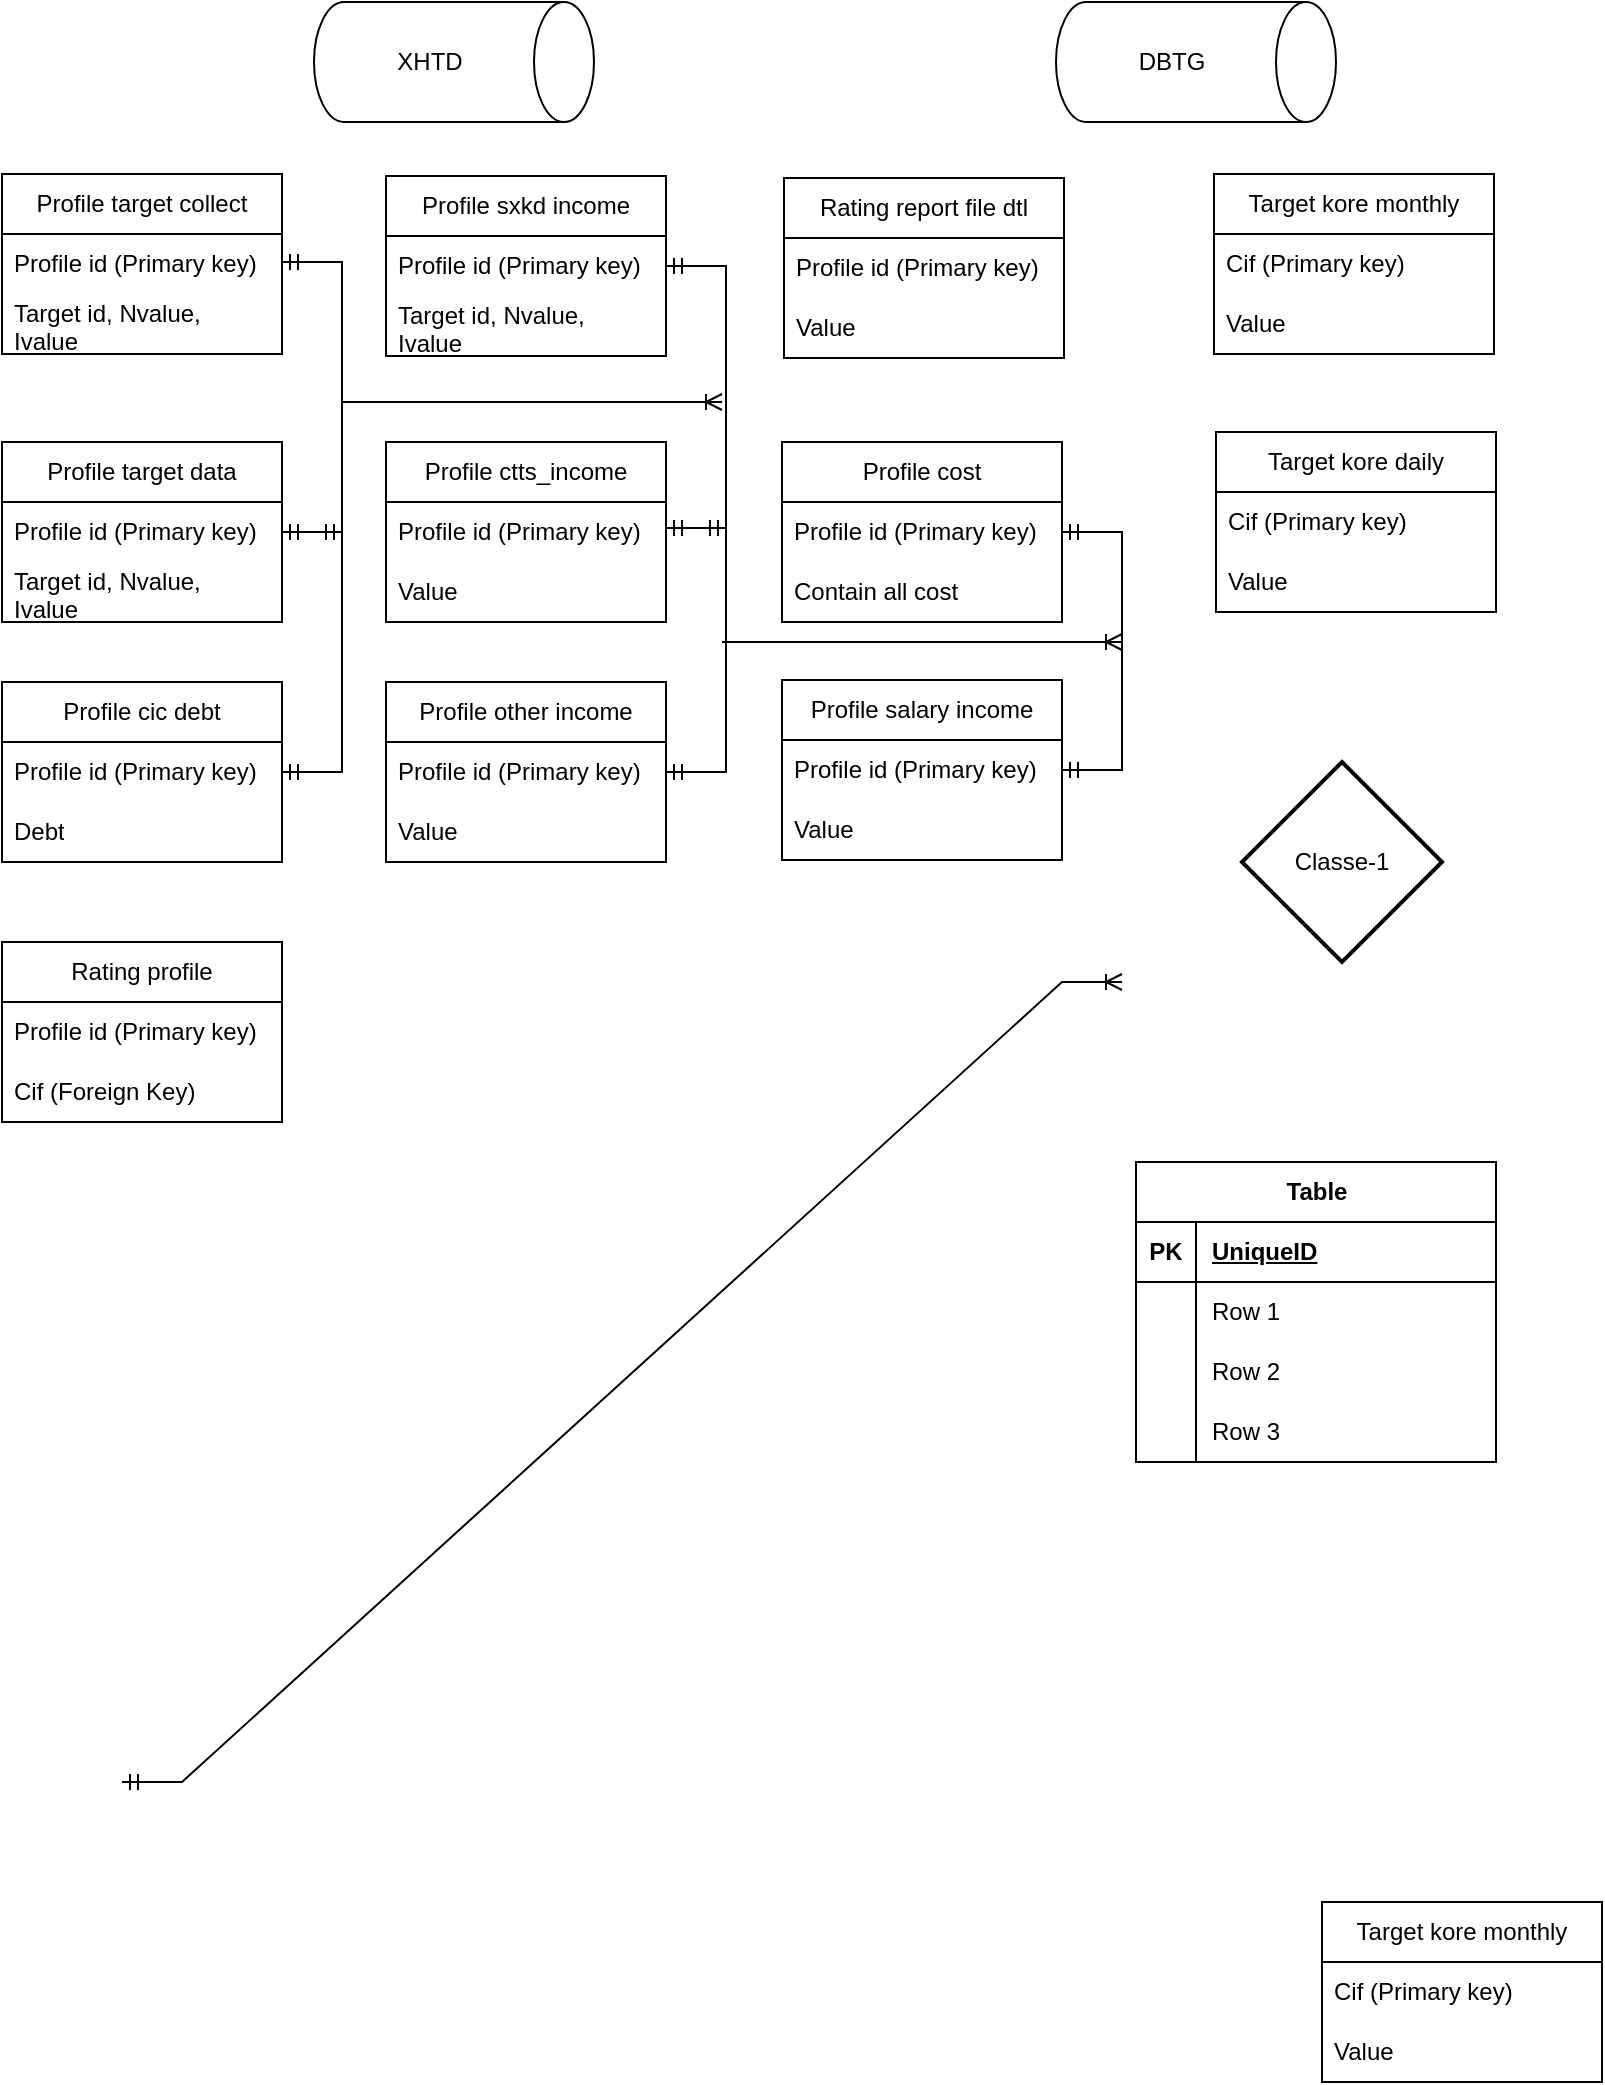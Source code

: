 <mxfile version="22.1.9" type="github">
  <diagram name="Page-1" id="iptLeCI3MLoq2-NPcGq8">
    <mxGraphModel dx="1179" dy="669" grid="1" gridSize="10" guides="1" tooltips="1" connect="1" arrows="1" fold="1" page="1" pageScale="1" pageWidth="850" pageHeight="1100" math="0" shadow="0">
      <root>
        <mxCell id="0" />
        <mxCell id="1" parent="0" />
        <mxCell id="jN4S2BLAtv_jYJFt8GwO-5" value="XHTD" style="shape=cylinder3;whiteSpace=wrap;html=1;boundedLbl=1;backgroundOutline=1;size=15;direction=south;" vertex="1" parent="1">
          <mxGeometry x="166" y="260" width="140" height="60" as="geometry" />
        </mxCell>
        <mxCell id="jN4S2BLAtv_jYJFt8GwO-6" value="Rating profile" style="swimlane;fontStyle=0;childLayout=stackLayout;horizontal=1;startSize=30;horizontalStack=0;resizeParent=1;resizeParentMax=0;resizeLast=0;collapsible=1;marginBottom=0;whiteSpace=wrap;html=1;" vertex="1" parent="1">
          <mxGeometry x="10" y="730" width="140" height="90" as="geometry" />
        </mxCell>
        <mxCell id="jN4S2BLAtv_jYJFt8GwO-7" value="Profile id (Primary key)" style="text;strokeColor=none;fillColor=none;align=left;verticalAlign=middle;spacingLeft=4;spacingRight=4;overflow=hidden;points=[[0,0.5],[1,0.5]];portConstraint=eastwest;rotatable=0;whiteSpace=wrap;html=1;" vertex="1" parent="jN4S2BLAtv_jYJFt8GwO-6">
          <mxGeometry y="30" width="140" height="30" as="geometry" />
        </mxCell>
        <mxCell id="jN4S2BLAtv_jYJFt8GwO-8" value="Cif (Foreign Key)" style="text;strokeColor=none;fillColor=none;align=left;verticalAlign=middle;spacingLeft=4;spacingRight=4;overflow=hidden;points=[[0,0.5],[1,0.5]];portConstraint=eastwest;rotatable=0;whiteSpace=wrap;html=1;" vertex="1" parent="jN4S2BLAtv_jYJFt8GwO-6">
          <mxGeometry y="60" width="140" height="30" as="geometry" />
        </mxCell>
        <mxCell id="jN4S2BLAtv_jYJFt8GwO-10" value="Target kore monthly" style="swimlane;fontStyle=0;childLayout=stackLayout;horizontal=1;startSize=30;horizontalStack=0;resizeParent=1;resizeParentMax=0;resizeLast=0;collapsible=1;marginBottom=0;whiteSpace=wrap;html=1;" vertex="1" parent="1">
          <mxGeometry x="616" y="346" width="140" height="90" as="geometry" />
        </mxCell>
        <mxCell id="jN4S2BLAtv_jYJFt8GwO-11" value="Cif (Primary key)" style="text;strokeColor=none;fillColor=none;align=left;verticalAlign=middle;spacingLeft=4;spacingRight=4;overflow=hidden;points=[[0,0.5],[1,0.5]];portConstraint=eastwest;rotatable=0;whiteSpace=wrap;html=1;" vertex="1" parent="jN4S2BLAtv_jYJFt8GwO-10">
          <mxGeometry y="30" width="140" height="30" as="geometry" />
        </mxCell>
        <mxCell id="jN4S2BLAtv_jYJFt8GwO-12" value="Value" style="text;strokeColor=none;fillColor=none;align=left;verticalAlign=middle;spacingLeft=4;spacingRight=4;overflow=hidden;points=[[0,0.5],[1,0.5]];portConstraint=eastwest;rotatable=0;whiteSpace=wrap;html=1;" vertex="1" parent="jN4S2BLAtv_jYJFt8GwO-10">
          <mxGeometry y="60" width="140" height="30" as="geometry" />
        </mxCell>
        <mxCell id="jN4S2BLAtv_jYJFt8GwO-22" value="" style="edgeStyle=entityRelationEdgeStyle;fontSize=12;html=1;endArrow=ERoneToMany;startArrow=ERmandOne;rounded=0;exitX=1;exitY=0.5;exitDx=0;exitDy=0;entryX=0;entryY=0.5;entryDx=0;entryDy=0;" edge="1" parent="1">
          <mxGeometry width="100" height="100" relative="1" as="geometry">
            <mxPoint x="70.0" y="1150.0" as="sourcePoint" />
            <mxPoint x="570" y="750" as="targetPoint" />
            <Array as="points">
              <mxPoint x="460" y="1175" />
              <mxPoint x="550" y="1075" />
            </Array>
          </mxGeometry>
        </mxCell>
        <mxCell id="jN4S2BLAtv_jYJFt8GwO-24" value="Classe-1" style="strokeWidth=2;html=1;shape=mxgraph.flowchart.decision;whiteSpace=wrap;" vertex="1" parent="1">
          <mxGeometry x="630" y="640" width="100" height="100" as="geometry" />
        </mxCell>
        <mxCell id="jN4S2BLAtv_jYJFt8GwO-28" value="Profile target collect" style="swimlane;fontStyle=0;childLayout=stackLayout;horizontal=1;startSize=30;horizontalStack=0;resizeParent=1;resizeParentMax=0;resizeLast=0;collapsible=1;marginBottom=0;whiteSpace=wrap;html=1;" vertex="1" parent="1">
          <mxGeometry x="10" y="346" width="140" height="90" as="geometry" />
        </mxCell>
        <mxCell id="jN4S2BLAtv_jYJFt8GwO-29" value="Profile id (Primary key)" style="text;strokeColor=none;fillColor=none;align=left;verticalAlign=middle;spacingLeft=4;spacingRight=4;overflow=hidden;points=[[0,0.5],[1,0.5]];portConstraint=eastwest;rotatable=0;whiteSpace=wrap;html=1;" vertex="1" parent="jN4S2BLAtv_jYJFt8GwO-28">
          <mxGeometry y="30" width="140" height="30" as="geometry" />
        </mxCell>
        <mxCell id="jN4S2BLAtv_jYJFt8GwO-30" value="Target id, Nvalue, Ivalue&amp;nbsp;" style="text;strokeColor=none;fillColor=none;align=left;verticalAlign=middle;spacingLeft=4;spacingRight=4;overflow=hidden;points=[[0,0.5],[1,0.5]];portConstraint=eastwest;rotatable=0;whiteSpace=wrap;html=1;" vertex="1" parent="jN4S2BLAtv_jYJFt8GwO-28">
          <mxGeometry y="60" width="140" height="30" as="geometry" />
        </mxCell>
        <mxCell id="jN4S2BLAtv_jYJFt8GwO-31" value="Profile ctts_income" style="swimlane;fontStyle=0;childLayout=stackLayout;horizontal=1;startSize=30;horizontalStack=0;resizeParent=1;resizeParentMax=0;resizeLast=0;collapsible=1;marginBottom=0;whiteSpace=wrap;html=1;" vertex="1" parent="1">
          <mxGeometry x="202" y="480" width="140" height="90" as="geometry" />
        </mxCell>
        <mxCell id="jN4S2BLAtv_jYJFt8GwO-32" value="Profile id (Primary key)" style="text;strokeColor=none;fillColor=none;align=left;verticalAlign=middle;spacingLeft=4;spacingRight=4;overflow=hidden;points=[[0,0.5],[1,0.5]];portConstraint=eastwest;rotatable=0;whiteSpace=wrap;html=1;" vertex="1" parent="jN4S2BLAtv_jYJFt8GwO-31">
          <mxGeometry y="30" width="140" height="30" as="geometry" />
        </mxCell>
        <mxCell id="jN4S2BLAtv_jYJFt8GwO-33" value="Value" style="text;strokeColor=none;fillColor=none;align=left;verticalAlign=middle;spacingLeft=4;spacingRight=4;overflow=hidden;points=[[0,0.5],[1,0.5]];portConstraint=eastwest;rotatable=0;whiteSpace=wrap;html=1;" vertex="1" parent="jN4S2BLAtv_jYJFt8GwO-31">
          <mxGeometry y="60" width="140" height="30" as="geometry" />
        </mxCell>
        <mxCell id="jN4S2BLAtv_jYJFt8GwO-40" value="Target kore monthly" style="swimlane;fontStyle=0;childLayout=stackLayout;horizontal=1;startSize=30;horizontalStack=0;resizeParent=1;resizeParentMax=0;resizeLast=0;collapsible=1;marginBottom=0;whiteSpace=wrap;html=1;" vertex="1" parent="1">
          <mxGeometry x="670" y="1210" width="140" height="90" as="geometry" />
        </mxCell>
        <mxCell id="jN4S2BLAtv_jYJFt8GwO-41" value="Cif (Primary key)" style="text;strokeColor=none;fillColor=none;align=left;verticalAlign=middle;spacingLeft=4;spacingRight=4;overflow=hidden;points=[[0,0.5],[1,0.5]];portConstraint=eastwest;rotatable=0;whiteSpace=wrap;html=1;" vertex="1" parent="jN4S2BLAtv_jYJFt8GwO-40">
          <mxGeometry y="30" width="140" height="30" as="geometry" />
        </mxCell>
        <mxCell id="jN4S2BLAtv_jYJFt8GwO-42" value="Value" style="text;strokeColor=none;fillColor=none;align=left;verticalAlign=middle;spacingLeft=4;spacingRight=4;overflow=hidden;points=[[0,0.5],[1,0.5]];portConstraint=eastwest;rotatable=0;whiteSpace=wrap;html=1;" vertex="1" parent="jN4S2BLAtv_jYJFt8GwO-40">
          <mxGeometry y="60" width="140" height="30" as="geometry" />
        </mxCell>
        <mxCell id="jN4S2BLAtv_jYJFt8GwO-43" value="Profile cost" style="swimlane;fontStyle=0;childLayout=stackLayout;horizontal=1;startSize=30;horizontalStack=0;resizeParent=1;resizeParentMax=0;resizeLast=0;collapsible=1;marginBottom=0;whiteSpace=wrap;html=1;" vertex="1" parent="1">
          <mxGeometry x="400" y="480" width="140" height="90" as="geometry" />
        </mxCell>
        <mxCell id="jN4S2BLAtv_jYJFt8GwO-44" value="Profile id (Primary key)" style="text;strokeColor=none;fillColor=none;align=left;verticalAlign=middle;spacingLeft=4;spacingRight=4;overflow=hidden;points=[[0,0.5],[1,0.5]];portConstraint=eastwest;rotatable=0;whiteSpace=wrap;html=1;" vertex="1" parent="jN4S2BLAtv_jYJFt8GwO-43">
          <mxGeometry y="30" width="140" height="30" as="geometry" />
        </mxCell>
        <mxCell id="jN4S2BLAtv_jYJFt8GwO-45" value="Contain all cost&amp;nbsp;" style="text;strokeColor=none;fillColor=none;align=left;verticalAlign=middle;spacingLeft=4;spacingRight=4;overflow=hidden;points=[[0,0.5],[1,0.5]];portConstraint=eastwest;rotatable=0;whiteSpace=wrap;html=1;" vertex="1" parent="jN4S2BLAtv_jYJFt8GwO-43">
          <mxGeometry y="60" width="140" height="30" as="geometry" />
        </mxCell>
        <mxCell id="jN4S2BLAtv_jYJFt8GwO-46" value="Profile target data" style="swimlane;fontStyle=0;childLayout=stackLayout;horizontal=1;startSize=30;horizontalStack=0;resizeParent=1;resizeParentMax=0;resizeLast=0;collapsible=1;marginBottom=0;whiteSpace=wrap;html=1;" vertex="1" parent="1">
          <mxGeometry x="10" y="480" width="140" height="90" as="geometry" />
        </mxCell>
        <mxCell id="jN4S2BLAtv_jYJFt8GwO-47" value="Profile id (Primary key)" style="text;strokeColor=none;fillColor=none;align=left;verticalAlign=middle;spacingLeft=4;spacingRight=4;overflow=hidden;points=[[0,0.5],[1,0.5]];portConstraint=eastwest;rotatable=0;whiteSpace=wrap;html=1;" vertex="1" parent="jN4S2BLAtv_jYJFt8GwO-46">
          <mxGeometry y="30" width="140" height="30" as="geometry" />
        </mxCell>
        <mxCell id="jN4S2BLAtv_jYJFt8GwO-48" value="Target id, Nvalue, Ivalue&amp;nbsp;" style="text;strokeColor=none;fillColor=none;align=left;verticalAlign=middle;spacingLeft=4;spacingRight=4;overflow=hidden;points=[[0,0.5],[1,0.5]];portConstraint=eastwest;rotatable=0;whiteSpace=wrap;html=1;" vertex="1" parent="jN4S2BLAtv_jYJFt8GwO-46">
          <mxGeometry y="60" width="140" height="30" as="geometry" />
        </mxCell>
        <mxCell id="jN4S2BLAtv_jYJFt8GwO-49" value="Profile cic debt" style="swimlane;fontStyle=0;childLayout=stackLayout;horizontal=1;startSize=30;horizontalStack=0;resizeParent=1;resizeParentMax=0;resizeLast=0;collapsible=1;marginBottom=0;whiteSpace=wrap;html=1;" vertex="1" parent="1">
          <mxGeometry x="10" y="600" width="140" height="90" as="geometry" />
        </mxCell>
        <mxCell id="jN4S2BLAtv_jYJFt8GwO-50" value="Profile id (Primary key)" style="text;strokeColor=none;fillColor=none;align=left;verticalAlign=middle;spacingLeft=4;spacingRight=4;overflow=hidden;points=[[0,0.5],[1,0.5]];portConstraint=eastwest;rotatable=0;whiteSpace=wrap;html=1;" vertex="1" parent="jN4S2BLAtv_jYJFt8GwO-49">
          <mxGeometry y="30" width="140" height="30" as="geometry" />
        </mxCell>
        <mxCell id="jN4S2BLAtv_jYJFt8GwO-51" value="Debt" style="text;strokeColor=none;fillColor=none;align=left;verticalAlign=middle;spacingLeft=4;spacingRight=4;overflow=hidden;points=[[0,0.5],[1,0.5]];portConstraint=eastwest;rotatable=0;whiteSpace=wrap;html=1;" vertex="1" parent="jN4S2BLAtv_jYJFt8GwO-49">
          <mxGeometry y="60" width="140" height="30" as="geometry" />
        </mxCell>
        <mxCell id="jN4S2BLAtv_jYJFt8GwO-52" value="Profile sxkd income" style="swimlane;fontStyle=0;childLayout=stackLayout;horizontal=1;startSize=30;horizontalStack=0;resizeParent=1;resizeParentMax=0;resizeLast=0;collapsible=1;marginBottom=0;whiteSpace=wrap;html=1;" vertex="1" parent="1">
          <mxGeometry x="202" y="347" width="140" height="90" as="geometry" />
        </mxCell>
        <mxCell id="jN4S2BLAtv_jYJFt8GwO-53" value="Profile id (Primary key)" style="text;strokeColor=none;fillColor=none;align=left;verticalAlign=middle;spacingLeft=4;spacingRight=4;overflow=hidden;points=[[0,0.5],[1,0.5]];portConstraint=eastwest;rotatable=0;whiteSpace=wrap;html=1;" vertex="1" parent="jN4S2BLAtv_jYJFt8GwO-52">
          <mxGeometry y="30" width="140" height="30" as="geometry" />
        </mxCell>
        <mxCell id="jN4S2BLAtv_jYJFt8GwO-54" value="Target id, Nvalue, Ivalue&amp;nbsp;" style="text;strokeColor=none;fillColor=none;align=left;verticalAlign=middle;spacingLeft=4;spacingRight=4;overflow=hidden;points=[[0,0.5],[1,0.5]];portConstraint=eastwest;rotatable=0;whiteSpace=wrap;html=1;" vertex="1" parent="jN4S2BLAtv_jYJFt8GwO-52">
          <mxGeometry y="60" width="140" height="30" as="geometry" />
        </mxCell>
        <mxCell id="jN4S2BLAtv_jYJFt8GwO-55" value="Profile other income" style="swimlane;fontStyle=0;childLayout=stackLayout;horizontal=1;startSize=30;horizontalStack=0;resizeParent=1;resizeParentMax=0;resizeLast=0;collapsible=1;marginBottom=0;whiteSpace=wrap;html=1;" vertex="1" parent="1">
          <mxGeometry x="202" y="600" width="140" height="90" as="geometry" />
        </mxCell>
        <mxCell id="jN4S2BLAtv_jYJFt8GwO-56" value="Profile id (Primary key)" style="text;strokeColor=none;fillColor=none;align=left;verticalAlign=middle;spacingLeft=4;spacingRight=4;overflow=hidden;points=[[0,0.5],[1,0.5]];portConstraint=eastwest;rotatable=0;whiteSpace=wrap;html=1;" vertex="1" parent="jN4S2BLAtv_jYJFt8GwO-55">
          <mxGeometry y="30" width="140" height="30" as="geometry" />
        </mxCell>
        <mxCell id="jN4S2BLAtv_jYJFt8GwO-57" value="Value" style="text;strokeColor=none;fillColor=none;align=left;verticalAlign=middle;spacingLeft=4;spacingRight=4;overflow=hidden;points=[[0,0.5],[1,0.5]];portConstraint=eastwest;rotatable=0;whiteSpace=wrap;html=1;" vertex="1" parent="jN4S2BLAtv_jYJFt8GwO-55">
          <mxGeometry y="60" width="140" height="30" as="geometry" />
        </mxCell>
        <mxCell id="jN4S2BLAtv_jYJFt8GwO-58" value="Profile salary income" style="swimlane;fontStyle=0;childLayout=stackLayout;horizontal=1;startSize=30;horizontalStack=0;resizeParent=1;resizeParentMax=0;resizeLast=0;collapsible=1;marginBottom=0;whiteSpace=wrap;html=1;" vertex="1" parent="1">
          <mxGeometry x="400" y="599" width="140" height="90" as="geometry" />
        </mxCell>
        <mxCell id="jN4S2BLAtv_jYJFt8GwO-59" value="Profile id (Primary key)" style="text;strokeColor=none;fillColor=none;align=left;verticalAlign=middle;spacingLeft=4;spacingRight=4;overflow=hidden;points=[[0,0.5],[1,0.5]];portConstraint=eastwest;rotatable=0;whiteSpace=wrap;html=1;" vertex="1" parent="jN4S2BLAtv_jYJFt8GwO-58">
          <mxGeometry y="30" width="140" height="30" as="geometry" />
        </mxCell>
        <mxCell id="jN4S2BLAtv_jYJFt8GwO-60" value="Value" style="text;strokeColor=none;fillColor=none;align=left;verticalAlign=middle;spacingLeft=4;spacingRight=4;overflow=hidden;points=[[0,0.5],[1,0.5]];portConstraint=eastwest;rotatable=0;whiteSpace=wrap;html=1;" vertex="1" parent="jN4S2BLAtv_jYJFt8GwO-58">
          <mxGeometry y="60" width="140" height="30" as="geometry" />
        </mxCell>
        <mxCell id="jN4S2BLAtv_jYJFt8GwO-62" value="DBTG" style="shape=cylinder3;whiteSpace=wrap;html=1;boundedLbl=1;backgroundOutline=1;size=15;direction=south;" vertex="1" parent="1">
          <mxGeometry x="537" y="260" width="140" height="60" as="geometry" />
        </mxCell>
        <mxCell id="jN4S2BLAtv_jYJFt8GwO-70" value="" style="edgeStyle=entityRelationEdgeStyle;fontSize=12;html=1;endArrow=ERmandOne;startArrow=ERmandOne;rounded=0;" edge="1" parent="1" target="jN4S2BLAtv_jYJFt8GwO-50">
          <mxGeometry width="100" height="100" relative="1" as="geometry">
            <mxPoint x="150" y="390" as="sourcePoint" />
            <mxPoint x="190" y="610" as="targetPoint" />
            <Array as="points">
              <mxPoint x="170" y="520" />
              <mxPoint x="180" y="390" />
              <mxPoint x="160" y="640" />
              <mxPoint x="180" y="560" />
              <mxPoint x="180" y="490" />
            </Array>
          </mxGeometry>
        </mxCell>
        <mxCell id="jN4S2BLAtv_jYJFt8GwO-72" value="" style="edgeStyle=entityRelationEdgeStyle;fontSize=12;html=1;endArrow=ERmandOne;startArrow=ERmandOne;rounded=0;exitX=1;exitY=0.5;exitDx=0;exitDy=0;" edge="1" parent="1" source="jN4S2BLAtv_jYJFt8GwO-47">
          <mxGeometry width="100" height="100" relative="1" as="geometry">
            <mxPoint x="400" y="560" as="sourcePoint" />
            <mxPoint x="180" y="525" as="targetPoint" />
          </mxGeometry>
        </mxCell>
        <mxCell id="jN4S2BLAtv_jYJFt8GwO-75" value="" style="edgeStyle=entityRelationEdgeStyle;fontSize=12;html=1;endArrow=ERmandOne;startArrow=ERmandOne;rounded=0;entryX=1;entryY=0.5;entryDx=0;entryDy=0;exitX=1;exitY=0.5;exitDx=0;exitDy=0;" edge="1" parent="1" source="jN4S2BLAtv_jYJFt8GwO-56" target="jN4S2BLAtv_jYJFt8GwO-53">
          <mxGeometry width="100" height="100" relative="1" as="geometry">
            <mxPoint x="400" y="660" as="sourcePoint" />
            <mxPoint x="500" y="560" as="targetPoint" />
          </mxGeometry>
        </mxCell>
        <mxCell id="jN4S2BLAtv_jYJFt8GwO-76" value="" style="edgeStyle=entityRelationEdgeStyle;fontSize=12;html=1;endArrow=ERmandOne;startArrow=ERmandOne;rounded=0;exitX=1;exitY=0.5;exitDx=0;exitDy=0;" edge="1" parent="1">
          <mxGeometry width="100" height="100" relative="1" as="geometry">
            <mxPoint x="342" y="523" as="sourcePoint" />
            <mxPoint x="372" y="523" as="targetPoint" />
            <Array as="points">
              <mxPoint x="372" y="548" />
              <mxPoint x="372" y="538" />
              <mxPoint x="592" y="518" />
              <mxPoint x="382" y="538" />
              <mxPoint x="342" y="548" />
              <mxPoint x="562" y="508" />
            </Array>
          </mxGeometry>
        </mxCell>
        <mxCell id="jN4S2BLAtv_jYJFt8GwO-81" value="Rating report file dtl" style="swimlane;fontStyle=0;childLayout=stackLayout;horizontal=1;startSize=30;horizontalStack=0;resizeParent=1;resizeParentMax=0;resizeLast=0;collapsible=1;marginBottom=0;whiteSpace=wrap;html=1;" vertex="1" parent="1">
          <mxGeometry x="401" y="348" width="140" height="90" as="geometry" />
        </mxCell>
        <mxCell id="jN4S2BLAtv_jYJFt8GwO-82" value="Profile id (Primary key)" style="text;strokeColor=none;fillColor=none;align=left;verticalAlign=middle;spacingLeft=4;spacingRight=4;overflow=hidden;points=[[0,0.5],[1,0.5]];portConstraint=eastwest;rotatable=0;whiteSpace=wrap;html=1;" vertex="1" parent="jN4S2BLAtv_jYJFt8GwO-81">
          <mxGeometry y="30" width="140" height="30" as="geometry" />
        </mxCell>
        <mxCell id="jN4S2BLAtv_jYJFt8GwO-83" value="Value" style="text;strokeColor=none;fillColor=none;align=left;verticalAlign=middle;spacingLeft=4;spacingRight=4;overflow=hidden;points=[[0,0.5],[1,0.5]];portConstraint=eastwest;rotatable=0;whiteSpace=wrap;html=1;" vertex="1" parent="jN4S2BLAtv_jYJFt8GwO-81">
          <mxGeometry y="60" width="140" height="30" as="geometry" />
        </mxCell>
        <mxCell id="jN4S2BLAtv_jYJFt8GwO-85" value="Table" style="shape=table;startSize=30;container=1;collapsible=1;childLayout=tableLayout;fixedRows=1;rowLines=0;fontStyle=1;align=center;resizeLast=1;html=1;" vertex="1" parent="1">
          <mxGeometry x="577" y="840" width="180.0" height="150.0" as="geometry" />
        </mxCell>
        <mxCell id="jN4S2BLAtv_jYJFt8GwO-86" value="" style="shape=tableRow;horizontal=0;startSize=0;swimlaneHead=0;swimlaneBody=0;fillColor=none;collapsible=0;dropTarget=0;points=[[0,0.5],[1,0.5]];portConstraint=eastwest;top=0;left=0;right=0;bottom=1;" vertex="1" parent="jN4S2BLAtv_jYJFt8GwO-85">
          <mxGeometry y="30" width="180.0" height="30" as="geometry" />
        </mxCell>
        <mxCell id="jN4S2BLAtv_jYJFt8GwO-87" value="PK" style="shape=partialRectangle;connectable=0;fillColor=none;top=0;left=0;bottom=0;right=0;fontStyle=1;overflow=hidden;whiteSpace=wrap;html=1;" vertex="1" parent="jN4S2BLAtv_jYJFt8GwO-86">
          <mxGeometry width="30" height="30" as="geometry">
            <mxRectangle width="30" height="30" as="alternateBounds" />
          </mxGeometry>
        </mxCell>
        <mxCell id="jN4S2BLAtv_jYJFt8GwO-88" value="UniqueID" style="shape=partialRectangle;connectable=0;fillColor=none;top=0;left=0;bottom=0;right=0;align=left;spacingLeft=6;fontStyle=5;overflow=hidden;whiteSpace=wrap;html=1;" vertex="1" parent="jN4S2BLAtv_jYJFt8GwO-86">
          <mxGeometry x="30" width="150.0" height="30" as="geometry">
            <mxRectangle width="150.0" height="30" as="alternateBounds" />
          </mxGeometry>
        </mxCell>
        <mxCell id="jN4S2BLAtv_jYJFt8GwO-89" value="" style="shape=tableRow;horizontal=0;startSize=0;swimlaneHead=0;swimlaneBody=0;fillColor=none;collapsible=0;dropTarget=0;points=[[0,0.5],[1,0.5]];portConstraint=eastwest;top=0;left=0;right=0;bottom=0;" vertex="1" parent="jN4S2BLAtv_jYJFt8GwO-85">
          <mxGeometry y="60" width="180.0" height="30" as="geometry" />
        </mxCell>
        <mxCell id="jN4S2BLAtv_jYJFt8GwO-90" value="" style="shape=partialRectangle;connectable=0;fillColor=none;top=0;left=0;bottom=0;right=0;editable=1;overflow=hidden;whiteSpace=wrap;html=1;" vertex="1" parent="jN4S2BLAtv_jYJFt8GwO-89">
          <mxGeometry width="30" height="30" as="geometry">
            <mxRectangle width="30" height="30" as="alternateBounds" />
          </mxGeometry>
        </mxCell>
        <mxCell id="jN4S2BLAtv_jYJFt8GwO-91" value="Row 1" style="shape=partialRectangle;connectable=0;fillColor=none;top=0;left=0;bottom=0;right=0;align=left;spacingLeft=6;overflow=hidden;whiteSpace=wrap;html=1;" vertex="1" parent="jN4S2BLAtv_jYJFt8GwO-89">
          <mxGeometry x="30" width="150.0" height="30" as="geometry">
            <mxRectangle width="150.0" height="30" as="alternateBounds" />
          </mxGeometry>
        </mxCell>
        <mxCell id="jN4S2BLAtv_jYJFt8GwO-92" value="" style="shape=tableRow;horizontal=0;startSize=0;swimlaneHead=0;swimlaneBody=0;fillColor=none;collapsible=0;dropTarget=0;points=[[0,0.5],[1,0.5]];portConstraint=eastwest;top=0;left=0;right=0;bottom=0;" vertex="1" parent="jN4S2BLAtv_jYJFt8GwO-85">
          <mxGeometry y="90" width="180.0" height="30" as="geometry" />
        </mxCell>
        <mxCell id="jN4S2BLAtv_jYJFt8GwO-93" value="" style="shape=partialRectangle;connectable=0;fillColor=none;top=0;left=0;bottom=0;right=0;editable=1;overflow=hidden;whiteSpace=wrap;html=1;" vertex="1" parent="jN4S2BLAtv_jYJFt8GwO-92">
          <mxGeometry width="30" height="30" as="geometry">
            <mxRectangle width="30" height="30" as="alternateBounds" />
          </mxGeometry>
        </mxCell>
        <mxCell id="jN4S2BLAtv_jYJFt8GwO-94" value="Row 2" style="shape=partialRectangle;connectable=0;fillColor=none;top=0;left=0;bottom=0;right=0;align=left;spacingLeft=6;overflow=hidden;whiteSpace=wrap;html=1;" vertex="1" parent="jN4S2BLAtv_jYJFt8GwO-92">
          <mxGeometry x="30" width="150.0" height="30" as="geometry">
            <mxRectangle width="150.0" height="30" as="alternateBounds" />
          </mxGeometry>
        </mxCell>
        <mxCell id="jN4S2BLAtv_jYJFt8GwO-95" value="" style="shape=tableRow;horizontal=0;startSize=0;swimlaneHead=0;swimlaneBody=0;fillColor=none;collapsible=0;dropTarget=0;points=[[0,0.5],[1,0.5]];portConstraint=eastwest;top=0;left=0;right=0;bottom=0;" vertex="1" parent="jN4S2BLAtv_jYJFt8GwO-85">
          <mxGeometry y="120" width="180.0" height="30" as="geometry" />
        </mxCell>
        <mxCell id="jN4S2BLAtv_jYJFt8GwO-96" value="" style="shape=partialRectangle;connectable=0;fillColor=none;top=0;left=0;bottom=0;right=0;editable=1;overflow=hidden;whiteSpace=wrap;html=1;" vertex="1" parent="jN4S2BLAtv_jYJFt8GwO-95">
          <mxGeometry width="30" height="30" as="geometry">
            <mxRectangle width="30" height="30" as="alternateBounds" />
          </mxGeometry>
        </mxCell>
        <mxCell id="jN4S2BLAtv_jYJFt8GwO-97" value="Row 3" style="shape=partialRectangle;connectable=0;fillColor=none;top=0;left=0;bottom=0;right=0;align=left;spacingLeft=6;overflow=hidden;whiteSpace=wrap;html=1;" vertex="1" parent="jN4S2BLAtv_jYJFt8GwO-95">
          <mxGeometry x="30" width="150.0" height="30" as="geometry">
            <mxRectangle width="150.0" height="30" as="alternateBounds" />
          </mxGeometry>
        </mxCell>
        <mxCell id="jN4S2BLAtv_jYJFt8GwO-98" value="" style="edgeStyle=entityRelationEdgeStyle;fontSize=12;html=1;endArrow=ERmandOne;startArrow=ERmandOne;rounded=0;exitX=1;exitY=0.5;exitDx=0;exitDy=0;entryX=1;entryY=0.5;entryDx=0;entryDy=0;" edge="1" parent="1" source="jN4S2BLAtv_jYJFt8GwO-59" target="jN4S2BLAtv_jYJFt8GwO-44">
          <mxGeometry width="100" height="100" relative="1" as="geometry">
            <mxPoint x="620" y="644" as="sourcePoint" />
            <mxPoint x="660" y="410" as="targetPoint" />
            <Array as="points">
              <mxPoint x="630" y="450" />
              <mxPoint x="620" y="520" />
              <mxPoint x="650" y="460" />
            </Array>
          </mxGeometry>
        </mxCell>
        <mxCell id="jN4S2BLAtv_jYJFt8GwO-99" value="" style="edgeStyle=entityRelationEdgeStyle;fontSize=12;html=1;endArrow=ERoneToMany;rounded=0;" edge="1" parent="1">
          <mxGeometry width="100" height="100" relative="1" as="geometry">
            <mxPoint x="180" y="460" as="sourcePoint" />
            <mxPoint x="370" y="460" as="targetPoint" />
          </mxGeometry>
        </mxCell>
        <mxCell id="jN4S2BLAtv_jYJFt8GwO-100" value="" style="edgeStyle=entityRelationEdgeStyle;fontSize=12;html=1;endArrow=ERoneToMany;rounded=0;" edge="1" parent="1">
          <mxGeometry width="100" height="100" relative="1" as="geometry">
            <mxPoint x="370" y="580" as="sourcePoint" />
            <mxPoint x="570" y="580" as="targetPoint" />
            <Array as="points">
              <mxPoint x="840" y="560" />
            </Array>
          </mxGeometry>
        </mxCell>
        <mxCell id="jN4S2BLAtv_jYJFt8GwO-104" value="Target kore daily" style="swimlane;fontStyle=0;childLayout=stackLayout;horizontal=1;startSize=30;horizontalStack=0;resizeParent=1;resizeParentMax=0;resizeLast=0;collapsible=1;marginBottom=0;whiteSpace=wrap;html=1;" vertex="1" parent="1">
          <mxGeometry x="617" y="475" width="140" height="90" as="geometry" />
        </mxCell>
        <mxCell id="jN4S2BLAtv_jYJFt8GwO-105" value="Cif (Primary key)" style="text;strokeColor=none;fillColor=none;align=left;verticalAlign=middle;spacingLeft=4;spacingRight=4;overflow=hidden;points=[[0,0.5],[1,0.5]];portConstraint=eastwest;rotatable=0;whiteSpace=wrap;html=1;" vertex="1" parent="jN4S2BLAtv_jYJFt8GwO-104">
          <mxGeometry y="30" width="140" height="30" as="geometry" />
        </mxCell>
        <mxCell id="jN4S2BLAtv_jYJFt8GwO-106" value="Value" style="text;strokeColor=none;fillColor=none;align=left;verticalAlign=middle;spacingLeft=4;spacingRight=4;overflow=hidden;points=[[0,0.5],[1,0.5]];portConstraint=eastwest;rotatable=0;whiteSpace=wrap;html=1;" vertex="1" parent="jN4S2BLAtv_jYJFt8GwO-104">
          <mxGeometry y="60" width="140" height="30" as="geometry" />
        </mxCell>
      </root>
    </mxGraphModel>
  </diagram>
</mxfile>
